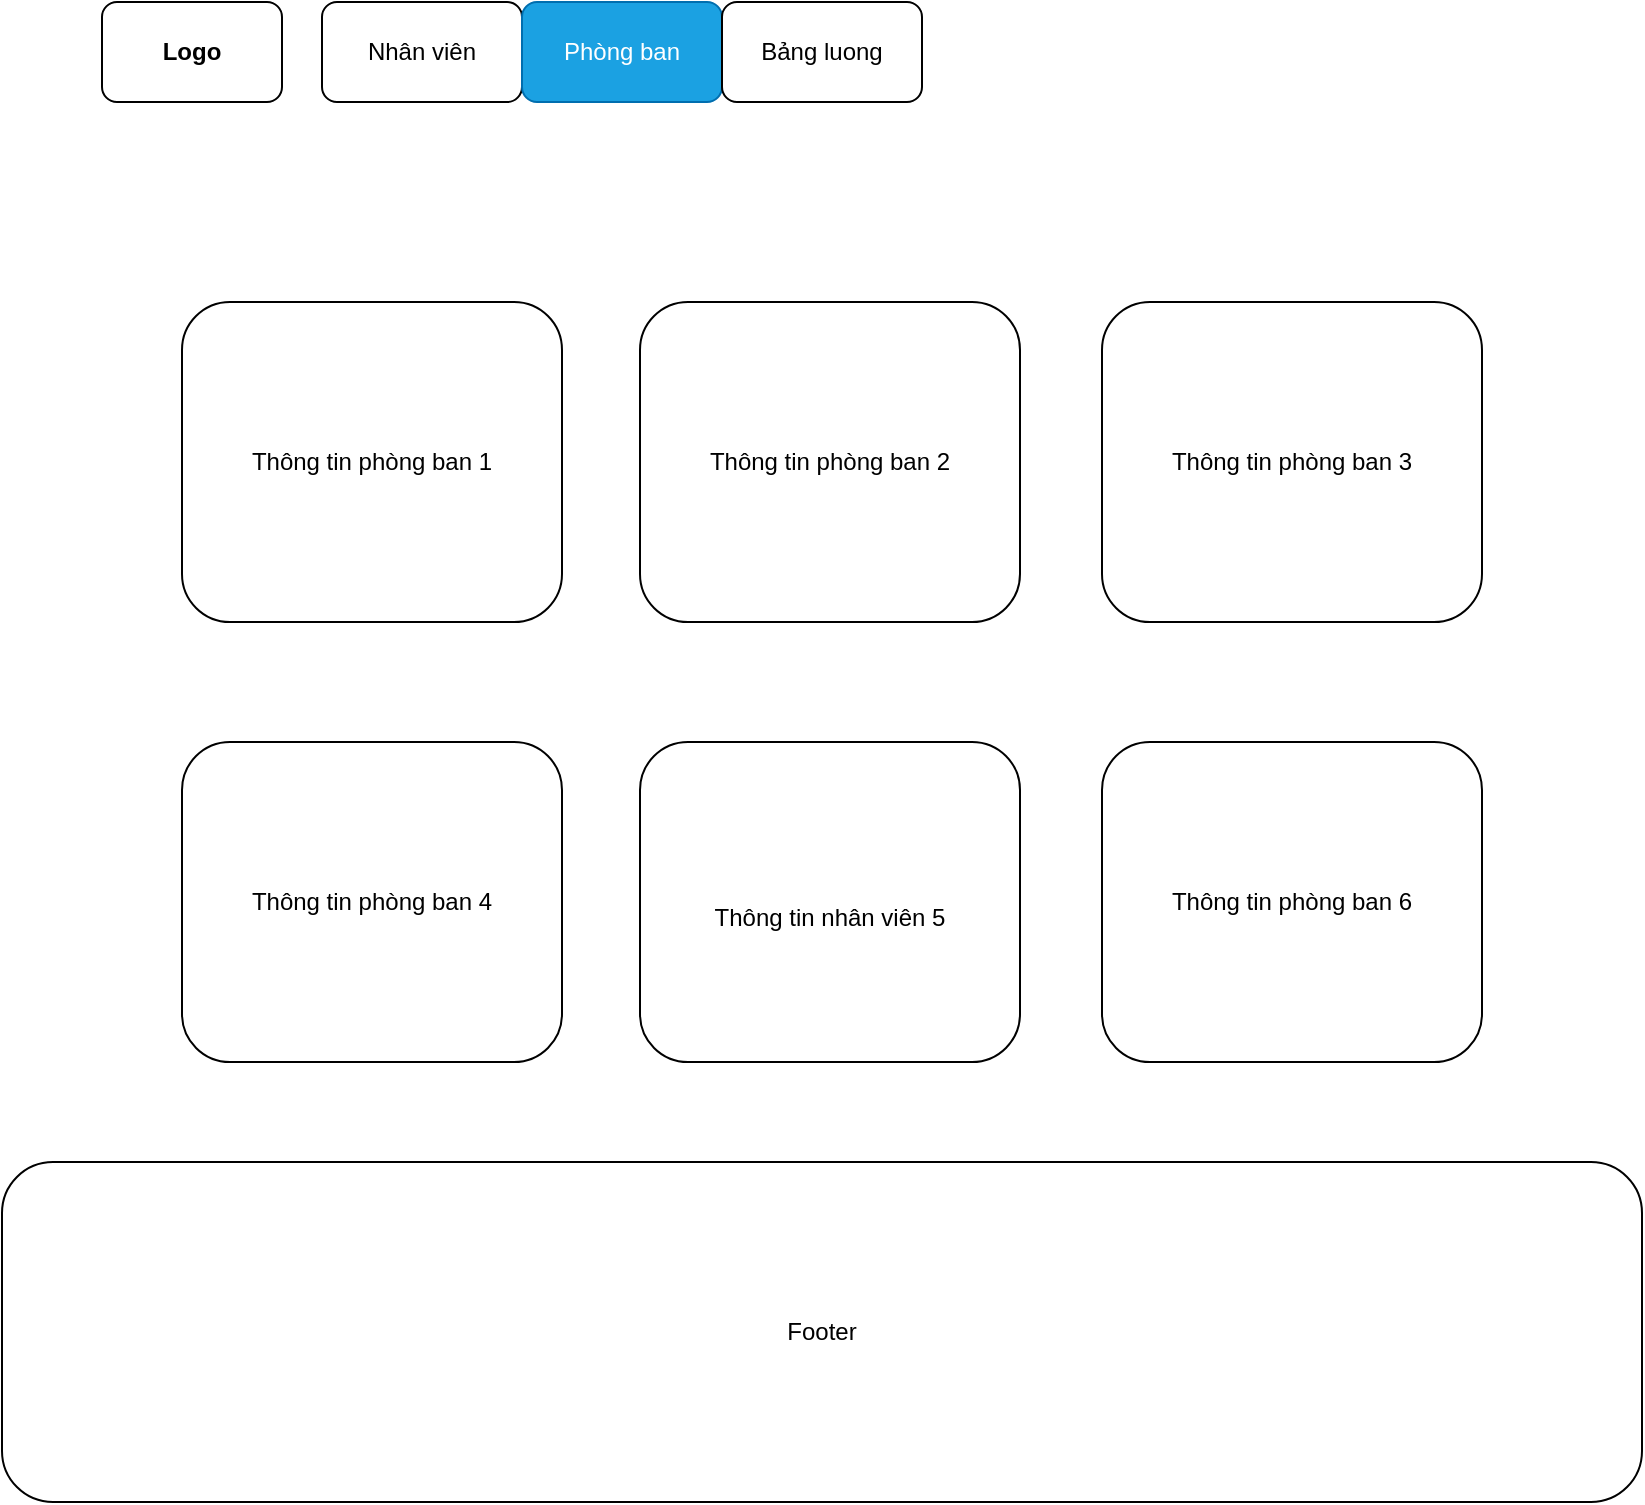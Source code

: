 <mxfile>
    <diagram id="19zrngIetSiK8GHSxCtT" name="Page-1">
        <mxGraphModel dx="1118" dy="790" grid="1" gridSize="10" guides="1" tooltips="1" connect="1" arrows="1" fold="1" page="1" pageScale="1" pageWidth="827" pageHeight="1169" math="0" shadow="0">
            <root>
                <mxCell id="0"/>
                <mxCell id="1" parent="0"/>
                <mxCell id="2" value="&lt;b&gt;Logo&lt;/b&gt;" style="rounded=1;whiteSpace=wrap;html=1;" vertex="1" parent="1">
                    <mxGeometry x="50" y="40" width="90" height="50" as="geometry"/>
                </mxCell>
                <mxCell id="4" value="Nhân viên" style="rounded=1;whiteSpace=wrap;html=1;" vertex="1" parent="1">
                    <mxGeometry x="160" y="40" width="100" height="50" as="geometry"/>
                </mxCell>
                <mxCell id="5" value="Phòng ban" style="rounded=1;whiteSpace=wrap;html=1;fillColor=#1ba1e2;fontColor=#ffffff;strokeColor=#006EAF;" vertex="1" parent="1">
                    <mxGeometry x="260" y="40" width="100" height="50" as="geometry"/>
                </mxCell>
                <mxCell id="6" value="Bảng luong" style="rounded=1;whiteSpace=wrap;html=1;" vertex="1" parent="1">
                    <mxGeometry x="360" y="40" width="100" height="50" as="geometry"/>
                </mxCell>
                <mxCell id="7" value="Thông tin phòng ban 1" style="rounded=1;whiteSpace=wrap;html=1;" vertex="1" parent="1">
                    <mxGeometry x="90" y="190" width="190" height="160" as="geometry"/>
                </mxCell>
                <mxCell id="8" value="Thông tin phòng ban 2" style="rounded=1;whiteSpace=wrap;html=1;" vertex="1" parent="1">
                    <mxGeometry x="319" y="190" width="190" height="160" as="geometry"/>
                </mxCell>
                <mxCell id="9" value="Thông tin phòng ban 3" style="rounded=1;whiteSpace=wrap;html=1;" vertex="1" parent="1">
                    <mxGeometry x="550" y="190" width="190" height="160" as="geometry"/>
                </mxCell>
                <mxCell id="10" value="Thông tin phòng ban 4" style="rounded=1;whiteSpace=wrap;html=1;" vertex="1" parent="1">
                    <mxGeometry x="90" y="410" width="190" height="160" as="geometry"/>
                </mxCell>
                <mxCell id="11" value="&lt;span style=&quot;font-family: &amp;#34;helvetica&amp;#34;&quot;&gt;&lt;br&gt;Thông tin nhân viên 5&lt;/span&gt;" style="rounded=1;whiteSpace=wrap;html=1;" vertex="1" parent="1">
                    <mxGeometry x="319" y="410" width="190" height="160" as="geometry"/>
                </mxCell>
                <mxCell id="12" value="Thông tin phòng ban 6&lt;br&gt;" style="rounded=1;whiteSpace=wrap;html=1;" vertex="1" parent="1">
                    <mxGeometry x="550" y="410" width="190" height="160" as="geometry"/>
                </mxCell>
                <mxCell id="13" value="Footer&lt;br&gt;" style="rounded=1;whiteSpace=wrap;html=1;" vertex="1" parent="1">
                    <mxGeometry y="620" width="820" height="170" as="geometry"/>
                </mxCell>
            </root>
        </mxGraphModel>
    </diagram>
</mxfile>